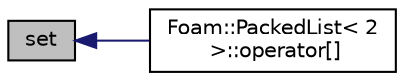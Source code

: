digraph "set"
{
  bgcolor="transparent";
  edge [fontname="Helvetica",fontsize="10",labelfontname="Helvetica",labelfontsize="10"];
  node [fontname="Helvetica",fontsize="10",shape=record];
  rankdir="LR";
  Node148 [label="set",height=0.2,width=0.4,color="black", fillcolor="grey75", style="filled", fontcolor="black"];
  Node148 -> Node149 [dir="back",color="midnightblue",fontsize="10",style="solid",fontname="Helvetica"];
  Node149 [label="Foam::PackedList\< 2\l \>::operator[]",height=0.2,width=0.4,color="black",URL="$a27053.html#ac8c0d694f25074ebbc7a694815134e84",tooltip="Get value at index I. "];
}

